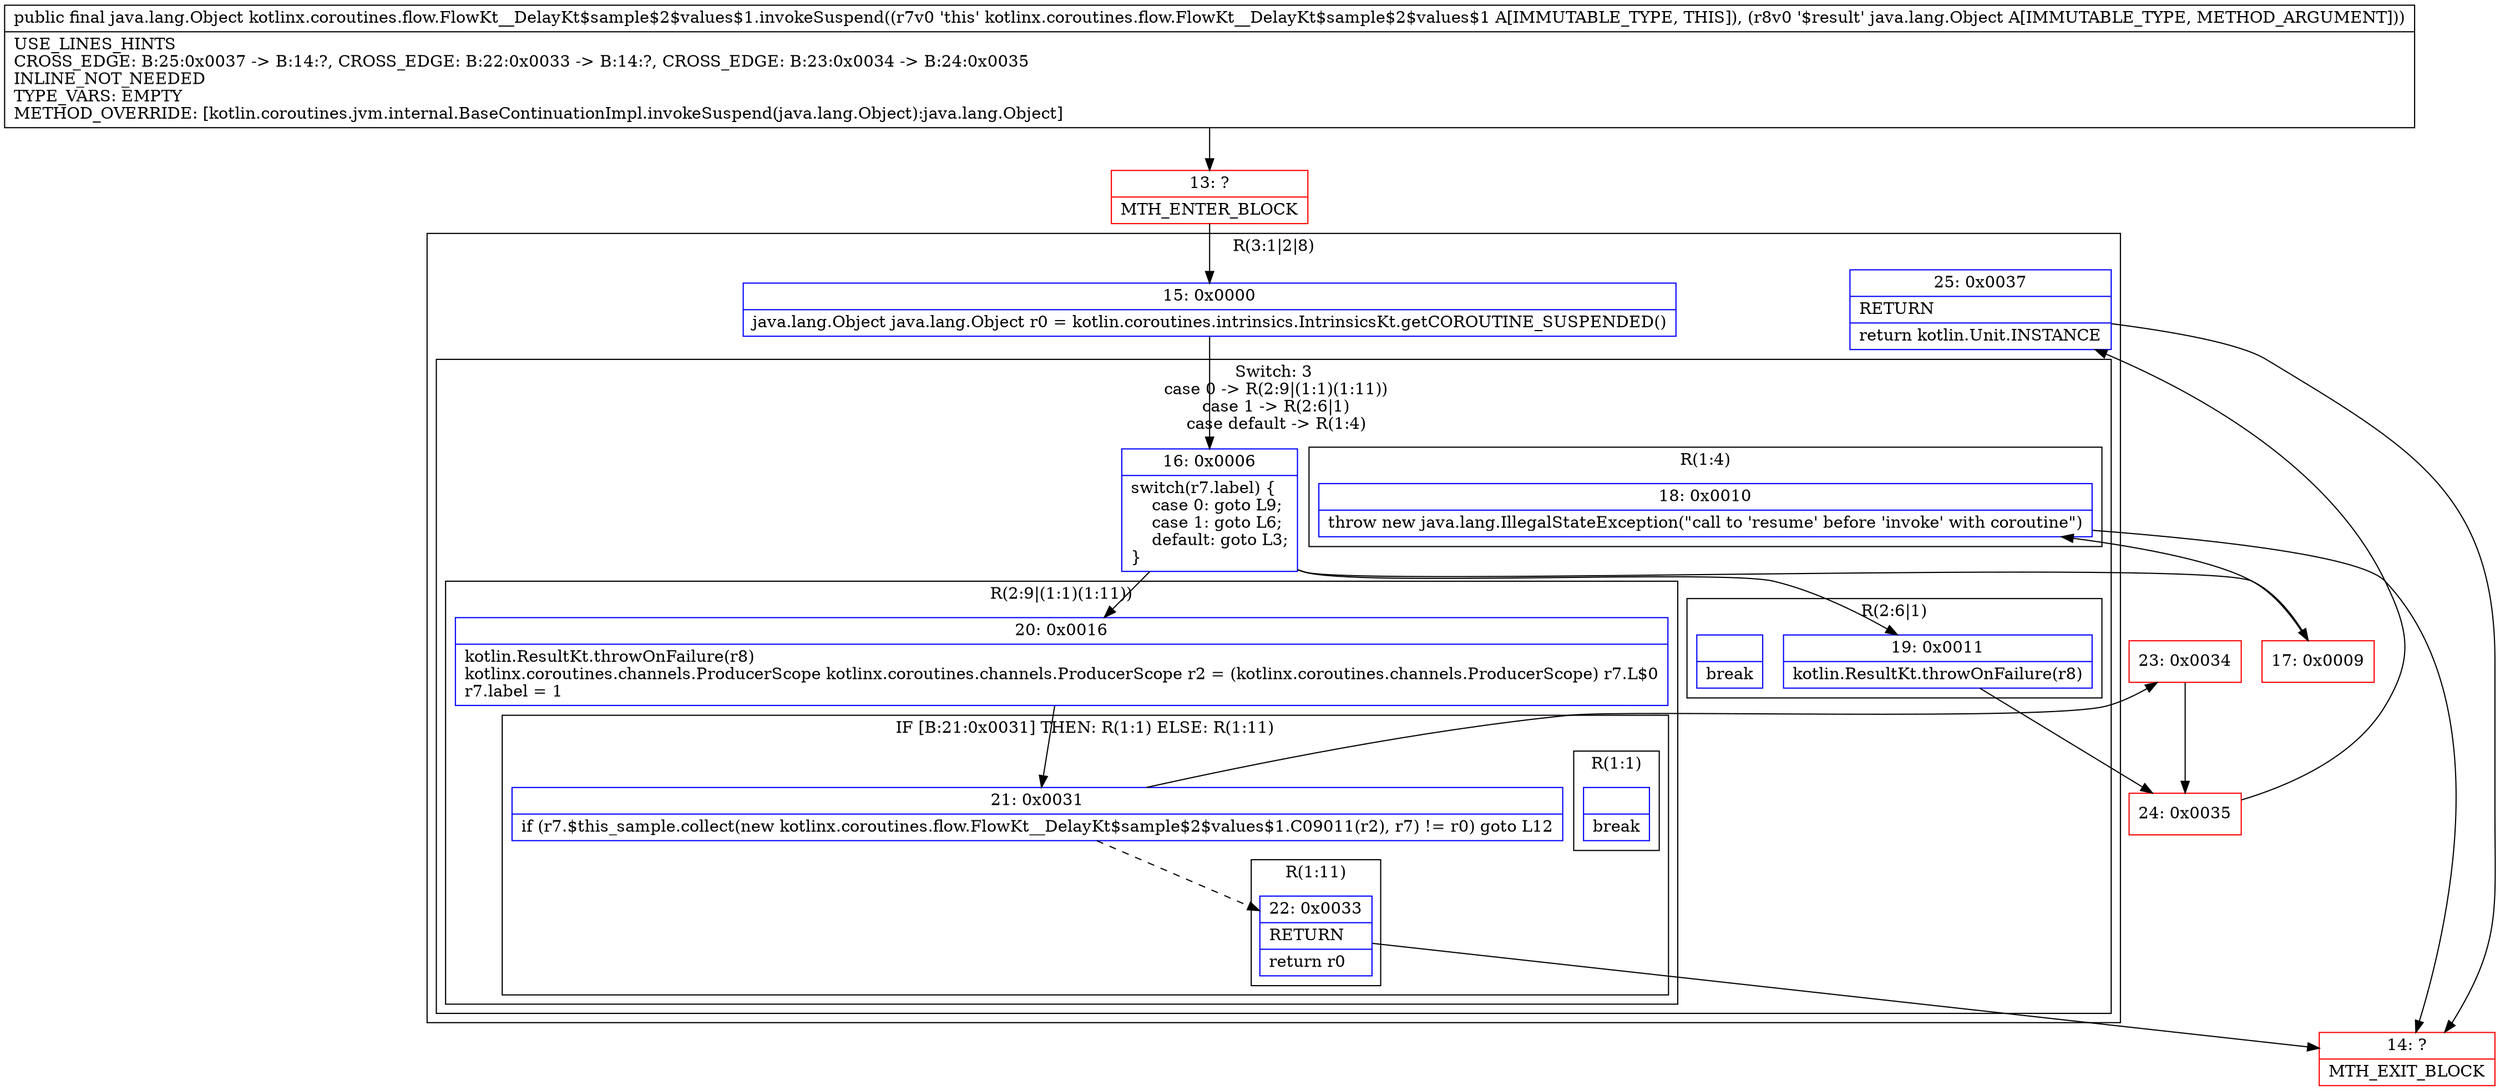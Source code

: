 digraph "CFG forkotlinx.coroutines.flow.FlowKt__DelayKt$sample$2$values$1.invokeSuspend(Ljava\/lang\/Object;)Ljava\/lang\/Object;" {
subgraph cluster_Region_1620207783 {
label = "R(3:1|2|8)";
node [shape=record,color=blue];
Node_15 [shape=record,label="{15\:\ 0x0000|java.lang.Object java.lang.Object r0 = kotlin.coroutines.intrinsics.IntrinsicsKt.getCOROUTINE_SUSPENDED()\l}"];
subgraph cluster_SwitchRegion_530064208 {
label = "Switch: 3
 case 0 -> R(2:9|(1:1)(1:11))
 case 1 -> R(2:6|1)
 case default -> R(1:4)";
node [shape=record,color=blue];
Node_16 [shape=record,label="{16\:\ 0x0006|switch(r7.label) \{\l    case 0: goto L9;\l    case 1: goto L6;\l    default: goto L3;\l\}\l}"];
subgraph cluster_Region_1335379872 {
label = "R(2:9|(1:1)(1:11))";
node [shape=record,color=blue];
Node_20 [shape=record,label="{20\:\ 0x0016|kotlin.ResultKt.throwOnFailure(r8)\lkotlinx.coroutines.channels.ProducerScope kotlinx.coroutines.channels.ProducerScope r2 = (kotlinx.coroutines.channels.ProducerScope) r7.L$0\lr7.label = 1\l}"];
subgraph cluster_IfRegion_458103678 {
label = "IF [B:21:0x0031] THEN: R(1:1) ELSE: R(1:11)";
node [shape=record,color=blue];
Node_21 [shape=record,label="{21\:\ 0x0031|if (r7.$this_sample.collect(new kotlinx.coroutines.flow.FlowKt__DelayKt$sample$2$values$1.C09011(r2), r7) != r0) goto L12\l}"];
subgraph cluster_Region_784313822 {
label = "R(1:1)";
node [shape=record,color=blue];
Node_InsnContainer_464304781 [shape=record,label="{|break\l}"];
}
subgraph cluster_Region_422887369 {
label = "R(1:11)";
node [shape=record,color=blue];
Node_22 [shape=record,label="{22\:\ 0x0033|RETURN\l|return r0\l}"];
}
}
}
subgraph cluster_Region_1573347220 {
label = "R(2:6|1)";
node [shape=record,color=blue];
Node_19 [shape=record,label="{19\:\ 0x0011|kotlin.ResultKt.throwOnFailure(r8)\l}"];
Node_InsnContainer_60515807 [shape=record,label="{|break\l}"];
}
subgraph cluster_Region_1352263983 {
label = "R(1:4)";
node [shape=record,color=blue];
Node_18 [shape=record,label="{18\:\ 0x0010|throw new java.lang.IllegalStateException(\"call to 'resume' before 'invoke' with coroutine\")\l}"];
}
}
Node_25 [shape=record,label="{25\:\ 0x0037|RETURN\l|return kotlin.Unit.INSTANCE\l}"];
}
Node_13 [shape=record,color=red,label="{13\:\ ?|MTH_ENTER_BLOCK\l}"];
Node_17 [shape=record,color=red,label="{17\:\ 0x0009}"];
Node_14 [shape=record,color=red,label="{14\:\ ?|MTH_EXIT_BLOCK\l}"];
Node_24 [shape=record,color=red,label="{24\:\ 0x0035}"];
Node_23 [shape=record,color=red,label="{23\:\ 0x0034}"];
MethodNode[shape=record,label="{public final java.lang.Object kotlinx.coroutines.flow.FlowKt__DelayKt$sample$2$values$1.invokeSuspend((r7v0 'this' kotlinx.coroutines.flow.FlowKt__DelayKt$sample$2$values$1 A[IMMUTABLE_TYPE, THIS]), (r8v0 '$result' java.lang.Object A[IMMUTABLE_TYPE, METHOD_ARGUMENT]))  | USE_LINES_HINTS\lCROSS_EDGE: B:25:0x0037 \-\> B:14:?, CROSS_EDGE: B:22:0x0033 \-\> B:14:?, CROSS_EDGE: B:23:0x0034 \-\> B:24:0x0035\lINLINE_NOT_NEEDED\lTYPE_VARS: EMPTY\lMETHOD_OVERRIDE: [kotlin.coroutines.jvm.internal.BaseContinuationImpl.invokeSuspend(java.lang.Object):java.lang.Object]\l}"];
MethodNode -> Node_13;Node_15 -> Node_16;
Node_16 -> Node_17;
Node_16 -> Node_19;
Node_16 -> Node_20;
Node_20 -> Node_21;
Node_21 -> Node_22[style=dashed];
Node_21 -> Node_23;
Node_22 -> Node_14;
Node_19 -> Node_24;
Node_18 -> Node_14;
Node_25 -> Node_14;
Node_13 -> Node_15;
Node_17 -> Node_18;
Node_24 -> Node_25;
Node_23 -> Node_24;
}

